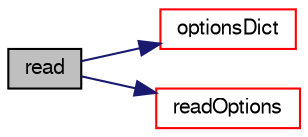 digraph "read"
{
  bgcolor="transparent";
  edge [fontname="FreeSans",fontsize="10",labelfontname="FreeSans",labelfontsize="10"];
  node [fontname="FreeSans",fontsize="10",shape=record];
  rankdir="LR";
  Node1388 [label="read",height=0.2,width=0.4,color="black", fillcolor="grey75", style="filled", fontcolor="black"];
  Node1388 -> Node1389 [color="midnightblue",fontsize="10",style="solid",fontname="FreeSans"];
  Node1389 [label="optionsDict",height=0.2,width=0.4,color="red",URL="$a23454.html#a4b2ef49254fa32d0e03ee99657f1600f",tooltip="Return the \"options\" sub-dictionary if present otherwise return dict. "];
  Node1388 -> Node1440 [color="midnightblue",fontsize="10",style="solid",fontname="FreeSans"];
  Node1440 [label="readOptions",height=0.2,width=0.4,color="red",URL="$a23454.html#a5c638dda7e72b7bc1006d23ab0f97d75",tooltip="Read options dictionary. "];
}
